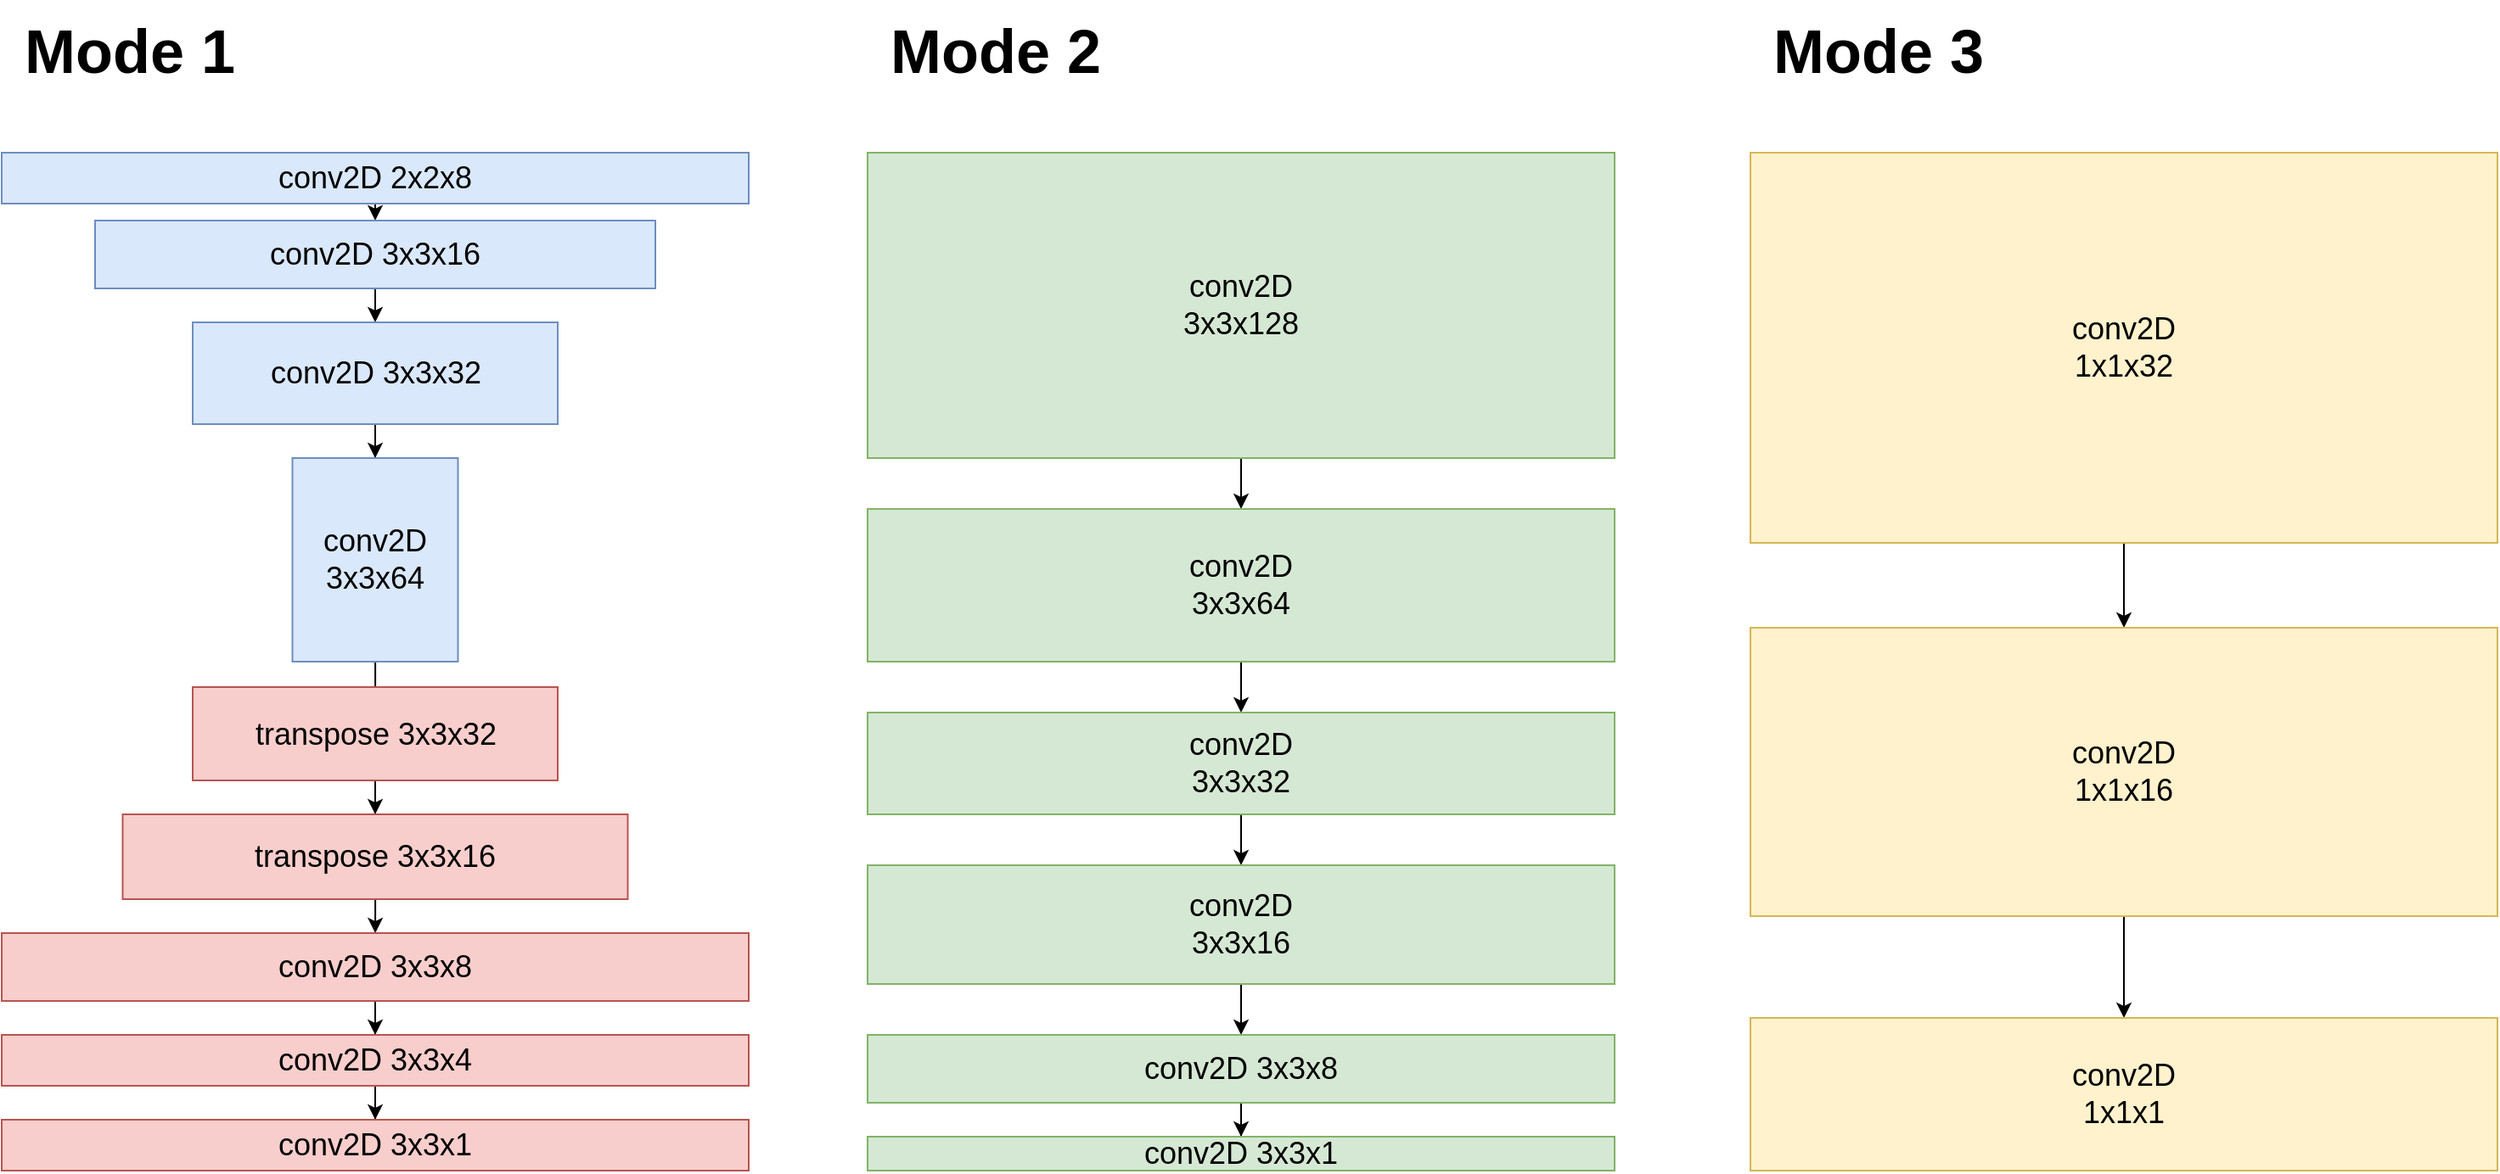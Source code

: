<mxfile version="20.3.0" type="github">
  <diagram id="R72xpftQf27Ip1RvpkjA" name="第 1 页">
    <mxGraphModel dx="2468" dy="2346" grid="1" gridSize="10" guides="1" tooltips="1" connect="1" arrows="1" fold="1" page="1" pageScale="1" pageWidth="1600" pageHeight="900" math="0" shadow="0">
      <root>
        <mxCell id="0" />
        <mxCell id="1" parent="0" />
        <mxCell id="VtOh25nKIVE9-SRD8lgk-8" style="edgeStyle=orthogonalEdgeStyle;rounded=0;orthogonalLoop=1;jettySize=auto;html=1;exitX=0.5;exitY=1;exitDx=0;exitDy=0;entryX=0.5;entryY=0;entryDx=0;entryDy=0;fontSize=18;" parent="1" source="5EwydSjhKdnhN7gfjWJQ-1" target="5EwydSjhKdnhN7gfjWJQ-2" edge="1">
          <mxGeometry relative="1" as="geometry" />
        </mxCell>
        <mxCell id="5EwydSjhKdnhN7gfjWJQ-1" value="conv2D 2x2x8" style="rounded=0;whiteSpace=wrap;html=1;fillColor=#dae8fc;strokeColor=#6c8ebf;fontSize=18;" parent="1" vertex="1">
          <mxGeometry x="80" y="50" width="440" height="30" as="geometry" />
        </mxCell>
        <mxCell id="VtOh25nKIVE9-SRD8lgk-10" style="edgeStyle=orthogonalEdgeStyle;rounded=0;orthogonalLoop=1;jettySize=auto;html=1;exitX=0.5;exitY=1;exitDx=0;exitDy=0;entryX=0.5;entryY=0;entryDx=0;entryDy=0;fontSize=18;" parent="1" source="5EwydSjhKdnhN7gfjWJQ-2" target="5EwydSjhKdnhN7gfjWJQ-3" edge="1">
          <mxGeometry relative="1" as="geometry" />
        </mxCell>
        <mxCell id="5EwydSjhKdnhN7gfjWJQ-2" value="conv2D 3x3x16" style="rounded=0;whiteSpace=wrap;html=1;fillColor=#dae8fc;strokeColor=#6c8ebf;fontSize=18;" parent="1" vertex="1">
          <mxGeometry x="135" y="90" width="330" height="40" as="geometry" />
        </mxCell>
        <mxCell id="9c9NpYE48J-kE4mlwr7C-1" style="edgeStyle=orthogonalEdgeStyle;rounded=0;orthogonalLoop=1;jettySize=auto;html=1;entryX=0.5;entryY=0;entryDx=0;entryDy=0;fontSize=18;" parent="1" source="5EwydSjhKdnhN7gfjWJQ-3" target="5EwydSjhKdnhN7gfjWJQ-5" edge="1">
          <mxGeometry relative="1" as="geometry" />
        </mxCell>
        <mxCell id="5EwydSjhKdnhN7gfjWJQ-3" value="conv2D 3x3x32" style="rounded=0;whiteSpace=wrap;html=1;fillColor=#dae8fc;strokeColor=#6c8ebf;fontSize=18;" parent="1" vertex="1">
          <mxGeometry x="192.5" y="150" width="215" height="60" as="geometry" />
        </mxCell>
        <mxCell id="9c9NpYE48J-kE4mlwr7C-4" style="edgeStyle=orthogonalEdgeStyle;rounded=0;orthogonalLoop=1;jettySize=auto;html=1;entryX=0.5;entryY=0;entryDx=0;entryDy=0;fontSize=18;" parent="1" source="5EwydSjhKdnhN7gfjWJQ-5" target="5EwydSjhKdnhN7gfjWJQ-6" edge="1">
          <mxGeometry relative="1" as="geometry" />
        </mxCell>
        <mxCell id="5EwydSjhKdnhN7gfjWJQ-5" value="conv2D&lt;br&gt;3x3x64" style="rounded=0;whiteSpace=wrap;html=1;fillColor=#dae8fc;strokeColor=#6c8ebf;fontSize=18;" parent="1" vertex="1">
          <mxGeometry x="251.25" y="230" width="97.5" height="120" as="geometry" />
        </mxCell>
        <mxCell id="VtOh25nKIVE9-SRD8lgk-16" style="edgeStyle=orthogonalEdgeStyle;rounded=0;orthogonalLoop=1;jettySize=auto;html=1;entryX=0.5;entryY=0;entryDx=0;entryDy=0;fontSize=18;" parent="1" source="5EwydSjhKdnhN7gfjWJQ-6" target="5EwydSjhKdnhN7gfjWJQ-7" edge="1">
          <mxGeometry relative="1" as="geometry" />
        </mxCell>
        <mxCell id="5EwydSjhKdnhN7gfjWJQ-6" value="&lt;font style=&quot;font-size: 18px;&quot;&gt;transpose&amp;nbsp;3x3x32&lt;/font&gt;" style="rounded=0;whiteSpace=wrap;html=1;fillColor=#f8cecc;strokeColor=#b85450;fontSize=18;" parent="1" vertex="1">
          <mxGeometry x="192.5" y="365" width="215" height="55" as="geometry" />
        </mxCell>
        <mxCell id="VtOh25nKIVE9-SRD8lgk-17" style="edgeStyle=orthogonalEdgeStyle;rounded=0;orthogonalLoop=1;jettySize=auto;html=1;entryX=0.5;entryY=0;entryDx=0;entryDy=0;fontSize=18;" parent="1" source="5EwydSjhKdnhN7gfjWJQ-7" target="5EwydSjhKdnhN7gfjWJQ-8" edge="1">
          <mxGeometry relative="1" as="geometry" />
        </mxCell>
        <mxCell id="5EwydSjhKdnhN7gfjWJQ-7" value="&lt;font style=&quot;font-size: 18px;&quot;&gt;transpose 3x3x16&lt;/font&gt;" style="rounded=0;whiteSpace=wrap;html=1;fillColor=#f8cecc;strokeColor=#b85450;fontSize=18;" parent="1" vertex="1">
          <mxGeometry x="151.25" y="440" width="297.5" height="50" as="geometry" />
        </mxCell>
        <mxCell id="VtOh25nKIVE9-SRD8lgk-18" style="edgeStyle=orthogonalEdgeStyle;rounded=0;orthogonalLoop=1;jettySize=auto;html=1;entryX=0.5;entryY=0;entryDx=0;entryDy=0;fontSize=18;" parent="1" source="5EwydSjhKdnhN7gfjWJQ-8" target="5EwydSjhKdnhN7gfjWJQ-9" edge="1">
          <mxGeometry relative="1" as="geometry" />
        </mxCell>
        <mxCell id="5EwydSjhKdnhN7gfjWJQ-8" value="conv2D 3x3x8" style="rounded=0;whiteSpace=wrap;html=1;fillColor=#f8cecc;strokeColor=#b85450;fontSize=18;" parent="1" vertex="1">
          <mxGeometry x="80" y="510" width="440" height="40" as="geometry" />
        </mxCell>
        <mxCell id="hk6Gac-A1WS6WhyC0ATv-3" style="edgeStyle=orthogonalEdgeStyle;rounded=0;orthogonalLoop=1;jettySize=auto;html=1;entryX=0.5;entryY=0;entryDx=0;entryDy=0;fontSize=18;" edge="1" parent="1" source="5EwydSjhKdnhN7gfjWJQ-9" target="hk6Gac-A1WS6WhyC0ATv-2">
          <mxGeometry relative="1" as="geometry" />
        </mxCell>
        <mxCell id="5EwydSjhKdnhN7gfjWJQ-9" value="conv2D 3x3x4" style="rounded=0;whiteSpace=wrap;html=1;fillColor=#f8cecc;strokeColor=#b85450;fontSize=18;" parent="1" vertex="1">
          <mxGeometry x="80" y="570" width="440" height="30" as="geometry" />
        </mxCell>
        <mxCell id="VtOh25nKIVE9-SRD8lgk-11" style="edgeStyle=orthogonalEdgeStyle;rounded=0;orthogonalLoop=1;jettySize=auto;html=1;entryX=0.5;entryY=0;entryDx=0;entryDy=0;fontSize=18;" parent="1" source="VtOh25nKIVE9-SRD8lgk-1" target="VtOh25nKIVE9-SRD8lgk-2" edge="1">
          <mxGeometry relative="1" as="geometry" />
        </mxCell>
        <mxCell id="VtOh25nKIVE9-SRD8lgk-1" value="&lt;font style=&quot;font-size: 18px;&quot;&gt;conv2D&lt;br&gt;3x3x128&lt;/font&gt;" style="rounded=0;whiteSpace=wrap;html=1;fillColor=#d5e8d4;strokeColor=#82b366;fontSize=18;" parent="1" vertex="1">
          <mxGeometry x="590" y="50" width="440" height="180" as="geometry" />
        </mxCell>
        <mxCell id="VtOh25nKIVE9-SRD8lgk-12" style="edgeStyle=orthogonalEdgeStyle;rounded=0;orthogonalLoop=1;jettySize=auto;html=1;entryX=0.5;entryY=0;entryDx=0;entryDy=0;fontSize=18;" parent="1" source="VtOh25nKIVE9-SRD8lgk-2" target="VtOh25nKIVE9-SRD8lgk-3" edge="1">
          <mxGeometry relative="1" as="geometry" />
        </mxCell>
        <mxCell id="VtOh25nKIVE9-SRD8lgk-2" value="&lt;font style=&quot;font-size: 18px;&quot;&gt;conv2D&lt;br&gt;3x3x64&lt;/font&gt;" style="rounded=0;whiteSpace=wrap;html=1;fillColor=#d5e8d4;strokeColor=#82b366;fontSize=18;" parent="1" vertex="1">
          <mxGeometry x="590" y="260" width="440" height="90" as="geometry" />
        </mxCell>
        <mxCell id="VtOh25nKIVE9-SRD8lgk-13" style="edgeStyle=orthogonalEdgeStyle;rounded=0;orthogonalLoop=1;jettySize=auto;html=1;fontSize=18;" parent="1" source="VtOh25nKIVE9-SRD8lgk-3" target="VtOh25nKIVE9-SRD8lgk-4" edge="1">
          <mxGeometry relative="1" as="geometry" />
        </mxCell>
        <mxCell id="VtOh25nKIVE9-SRD8lgk-3" value="&lt;font style=&quot;font-size: 18px;&quot;&gt;conv2D&lt;br&gt;3x3x32&lt;/font&gt;" style="rounded=0;whiteSpace=wrap;html=1;fillColor=#d5e8d4;strokeColor=#82b366;fontSize=18;" parent="1" vertex="1">
          <mxGeometry x="590" y="380" width="440" height="60" as="geometry" />
        </mxCell>
        <mxCell id="VtOh25nKIVE9-SRD8lgk-14" style="edgeStyle=orthogonalEdgeStyle;rounded=0;orthogonalLoop=1;jettySize=auto;html=1;entryX=0.5;entryY=0;entryDx=0;entryDy=0;fontSize=18;" parent="1" source="VtOh25nKIVE9-SRD8lgk-4" target="VtOh25nKIVE9-SRD8lgk-5" edge="1">
          <mxGeometry relative="1" as="geometry" />
        </mxCell>
        <mxCell id="VtOh25nKIVE9-SRD8lgk-4" value="&lt;font style=&quot;font-size: 18px;&quot;&gt;conv2D&lt;br&gt;3x3x16&lt;/font&gt;" style="rounded=0;whiteSpace=wrap;html=1;fillColor=#d5e8d4;strokeColor=#82b366;fontSize=18;" parent="1" vertex="1">
          <mxGeometry x="590" y="470" width="440" height="70" as="geometry" />
        </mxCell>
        <mxCell id="VtOh25nKIVE9-SRD8lgk-15" style="edgeStyle=orthogonalEdgeStyle;rounded=0;orthogonalLoop=1;jettySize=auto;html=1;entryX=0.5;entryY=0;entryDx=0;entryDy=0;fontSize=18;" parent="1" source="VtOh25nKIVE9-SRD8lgk-5" target="VtOh25nKIVE9-SRD8lgk-6" edge="1">
          <mxGeometry relative="1" as="geometry" />
        </mxCell>
        <mxCell id="VtOh25nKIVE9-SRD8lgk-5" value="&lt;font style=&quot;font-size: 18px;&quot;&gt;conv2D 3x3x8&lt;/font&gt;" style="rounded=0;whiteSpace=wrap;html=1;fillColor=#d5e8d4;strokeColor=#82b366;fontSize=18;" parent="1" vertex="1">
          <mxGeometry x="590" y="570" width="440" height="40" as="geometry" />
        </mxCell>
        <mxCell id="VtOh25nKIVE9-SRD8lgk-6" value="&lt;font style=&quot;font-size: 18px;&quot;&gt;conv2D 3x3x1&lt;/font&gt;" style="rounded=0;whiteSpace=wrap;html=1;fillColor=#d5e8d4;strokeColor=#82b366;fontSize=18;" parent="1" vertex="1">
          <mxGeometry x="590" y="630" width="440" height="20" as="geometry" />
        </mxCell>
        <mxCell id="9c9NpYE48J-kE4mlwr7C-8" style="edgeStyle=orthogonalEdgeStyle;rounded=0;orthogonalLoop=1;jettySize=auto;html=1;fontSize=18;" parent="1" source="9c9NpYE48J-kE4mlwr7C-5" target="9c9NpYE48J-kE4mlwr7C-6" edge="1">
          <mxGeometry relative="1" as="geometry" />
        </mxCell>
        <mxCell id="9c9NpYE48J-kE4mlwr7C-5" value="&lt;font style=&quot;font-size: 18px;&quot;&gt;conv2D&lt;br&gt;1x1x32&lt;/font&gt;" style="rounded=0;whiteSpace=wrap;html=1;fillColor=#fff2cc;strokeColor=#d6b656;fontSize=18;" parent="1" vertex="1">
          <mxGeometry x="1110" y="50" width="440" height="230" as="geometry" />
        </mxCell>
        <mxCell id="9c9NpYE48J-kE4mlwr7C-9" style="edgeStyle=orthogonalEdgeStyle;rounded=0;orthogonalLoop=1;jettySize=auto;html=1;entryX=0.5;entryY=0;entryDx=0;entryDy=0;fontSize=18;" parent="1" source="9c9NpYE48J-kE4mlwr7C-6" target="9c9NpYE48J-kE4mlwr7C-7" edge="1">
          <mxGeometry relative="1" as="geometry" />
        </mxCell>
        <mxCell id="9c9NpYE48J-kE4mlwr7C-6" value="&lt;font style=&quot;font-size: 18px;&quot;&gt;conv2D&lt;br&gt;1x1x16&lt;/font&gt;" style="rounded=0;whiteSpace=wrap;html=1;fillColor=#fff2cc;strokeColor=#d6b656;fontSize=18;" parent="1" vertex="1">
          <mxGeometry x="1110" y="330" width="440" height="170" as="geometry" />
        </mxCell>
        <mxCell id="9c9NpYE48J-kE4mlwr7C-7" value="&lt;font style=&quot;font-size: 18px;&quot;&gt;conv2D&lt;br&gt;1x1x1&lt;/font&gt;" style="rounded=0;whiteSpace=wrap;html=1;fillColor=#fff2cc;strokeColor=#d6b656;fontSize=18;" parent="1" vertex="1">
          <mxGeometry x="1110" y="560" width="440" height="90" as="geometry" />
        </mxCell>
        <mxCell id="9c9NpYE48J-kE4mlwr7C-10" value="&lt;font style=&quot;font-size: 36px;&quot;&gt;&lt;b&gt;Mode 1&lt;/b&gt;&lt;/font&gt;" style="text;html=1;align=center;verticalAlign=middle;resizable=0;points=[];autosize=1;strokeColor=none;fillColor=none;" parent="1" vertex="1">
          <mxGeometry x="80" y="-40" width="150" height="60" as="geometry" />
        </mxCell>
        <mxCell id="9c9NpYE48J-kE4mlwr7C-11" value="&lt;font style=&quot;font-size: 36px;&quot;&gt;&lt;b&gt;Mode 2&lt;/b&gt;&lt;/font&gt;" style="text;html=1;align=center;verticalAlign=middle;resizable=0;points=[];autosize=1;strokeColor=none;fillColor=none;" parent="1" vertex="1">
          <mxGeometry x="590" y="-40" width="150" height="60" as="geometry" />
        </mxCell>
        <mxCell id="9c9NpYE48J-kE4mlwr7C-12" value="&lt;font style=&quot;font-size: 36px;&quot;&gt;&lt;b&gt;Mode 3&lt;/b&gt;&lt;/font&gt;" style="text;html=1;align=center;verticalAlign=middle;resizable=0;points=[];autosize=1;strokeColor=none;fillColor=none;" parent="1" vertex="1">
          <mxGeometry x="1110" y="-40" width="150" height="60" as="geometry" />
        </mxCell>
        <mxCell id="hk6Gac-A1WS6WhyC0ATv-2" value="conv2D 3x3x1" style="rounded=0;whiteSpace=wrap;html=1;fillColor=#f8cecc;strokeColor=#b85450;fontSize=18;" vertex="1" parent="1">
          <mxGeometry x="80" y="620" width="440" height="30" as="geometry" />
        </mxCell>
      </root>
    </mxGraphModel>
  </diagram>
</mxfile>
